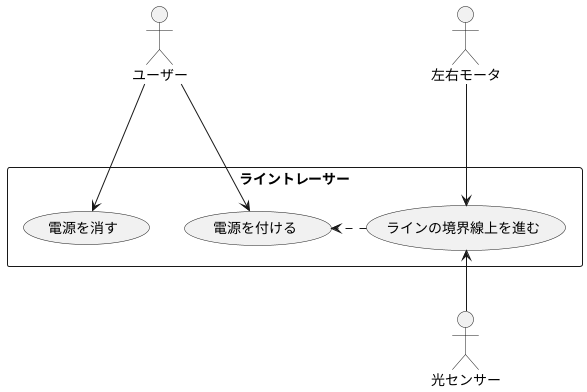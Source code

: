 @startuml ゆーす
actor ユーザー
actor 左右モータ
actor 光センサー

rectangle ライントレーサー {
usecase ラインの境界線上を進む as li
usecase 電源を付ける as a
usecase 電源を消す as b
}
ユーザー---> a
ユーザー---> b
左右モータ ---> li
光センサー -up->li
li.> a
@endumld